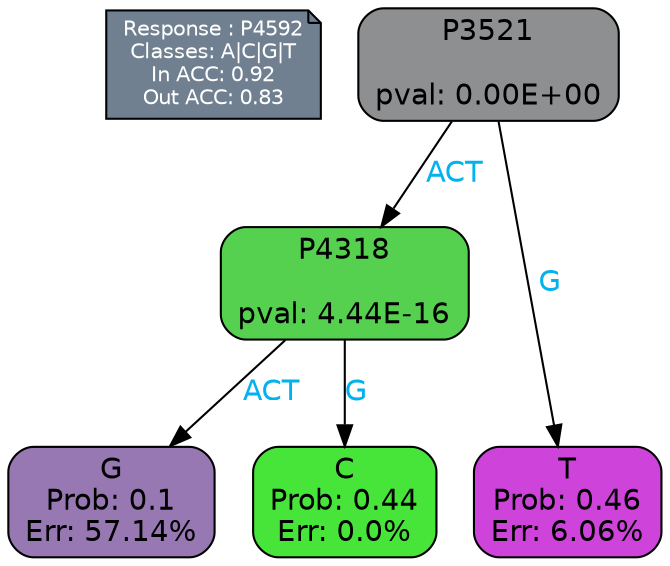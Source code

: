 digraph Tree {
node [shape=box, style="filled, rounded", color="black", fontname=helvetica] ;
graph [ranksep=equally, splines=polylines, bgcolor=transparent, dpi=600] ;
edge [fontname=helvetica] ;
LEGEND [label="Response : P4592
Classes: A|C|G|T
In ACC: 0.92
Out ACC: 0.83
",shape=note,align=left,style=filled,fillcolor="slategray",fontcolor="white",fontsize=10];1 [label="P3521

pval: 0.00E+00", fillcolor="#8d8f90"] ;
2 [label="P4318

pval: 4.44E-16", fillcolor="#55d14f"] ;
3 [label="G
Prob: 0.1
Err: 57.14%", fillcolor="#9778b3"] ;
4 [label="C
Prob: 0.44
Err: 0.0%", fillcolor="#47e539"] ;
5 [label="T
Prob: 0.46
Err: 6.06%", fillcolor="#ce43da"] ;
1 -> 2 [label="ACT",fontcolor=deepskyblue2] ;
1 -> 5 [label="G",fontcolor=deepskyblue2] ;
2 -> 3 [label="ACT",fontcolor=deepskyblue2] ;
2 -> 4 [label="G",fontcolor=deepskyblue2] ;
{rank = same; 3;4;5;}{rank = same; LEGEND;1;}}